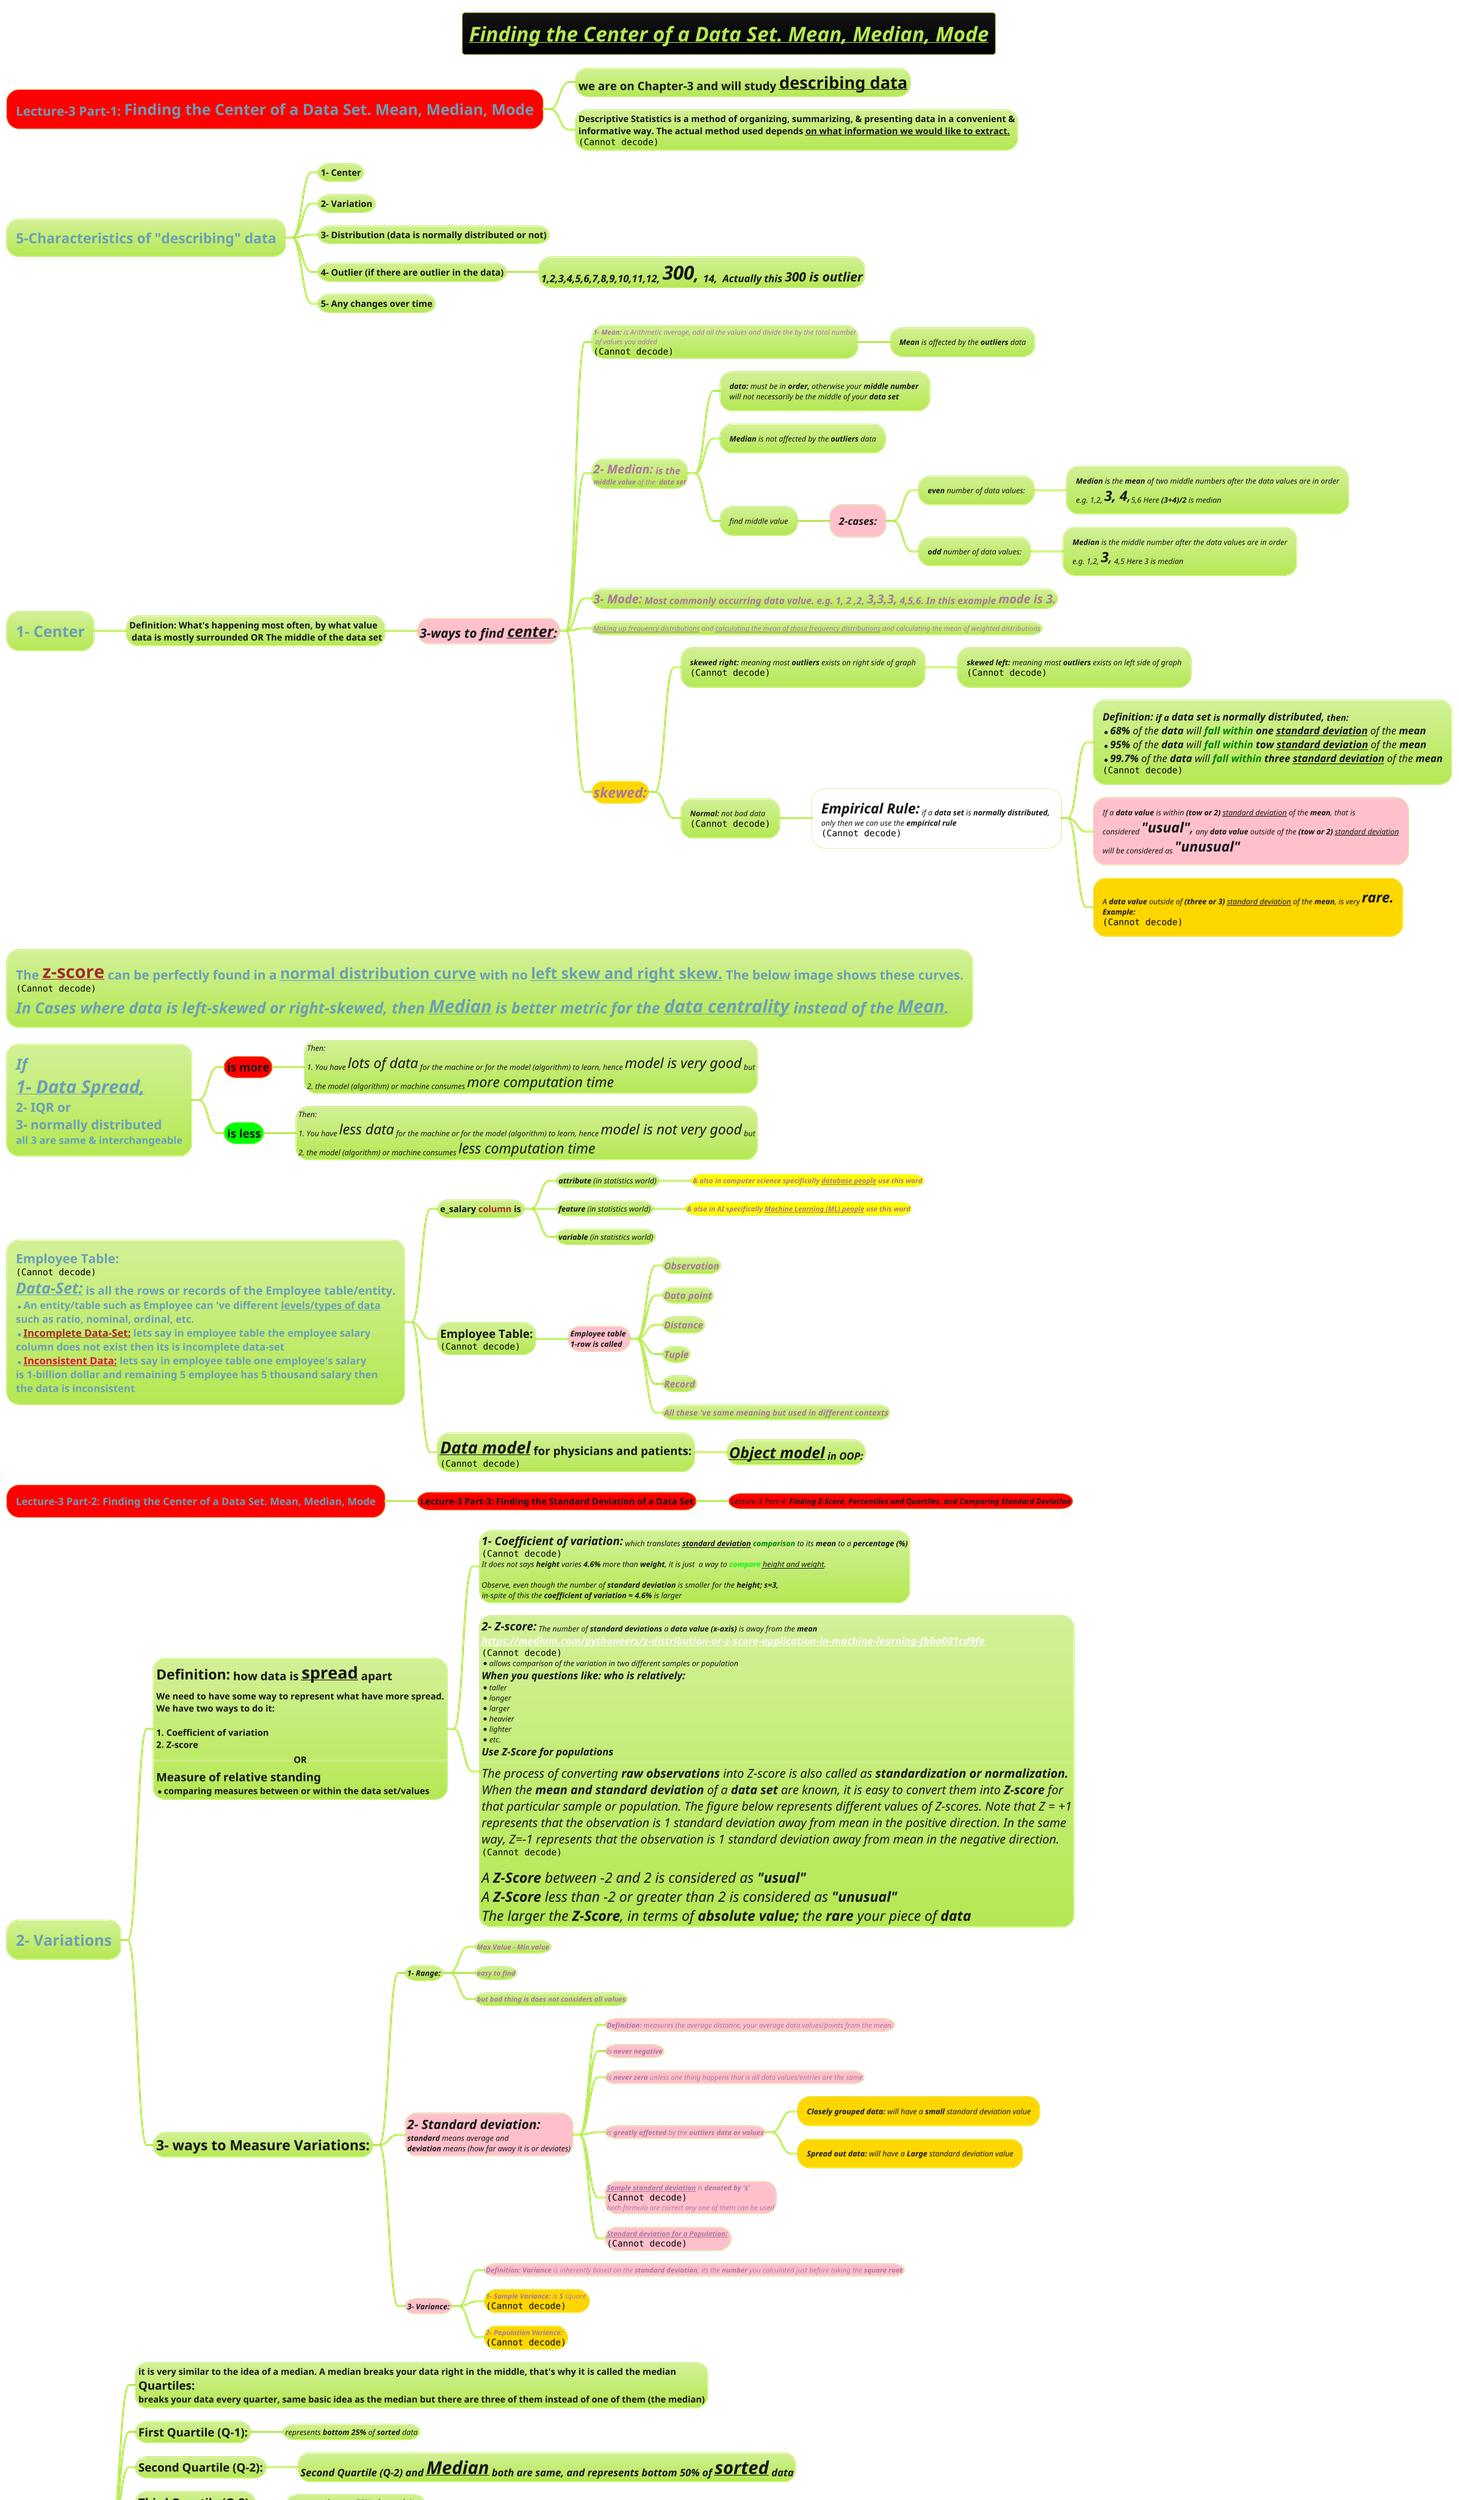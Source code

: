 @startmindmap
skinparam node {
    FontStyle italic
}
!theme hacker

title =__//Finding the Center of a Data Set. Mean, Median, Mode//__

*[#red] =Lecture-3 Part-1: **Finding the Center of a Data Set. Mean, Median, Mode**
** = we are on Chapter-3 and will study **__describing data__**

**:**Descriptive Statistics** is a **method** of organizing, summarizing, & presenting data in a convenient &
informative way. The actual **method** used depends **__on what information we would like to extract.__**
<img:images/img_31.png>;


* <size: 22>**5-Characteristics of "describing" data**
** **1- Center**
** **2- Variation**
** **3- Distribution** (data is normally distributed or not)
** **4- Outlier** (if there are outlier in the data)
*** = 1,2,3,4,5,6,7,8,9,10,11,12, <size:22>**300**, </size>14,  Actually this **300 is outlier**
** **5- Any changes over time**


* =**1- Center**
** **Definition:** What's happening most often, by what value\n data is mostly surrounded OR The **middle** of the data set
***[#pink] =**3-ways to find __center__:**
**** **1- Mean:** is Arithmetic average, add all the values and divide the by the total number\n of values you added\n<img:images/img_12.png>
***** **Mean** is affected by the **outliers** data
**** =**2- Median:** is the \n**middle value** of the  **data set**
***** **data:** must be in **order,** otherwise your **middle number** \nwill not necessarily be the middle of your **data set**
***** **Median** is not affected by the **outliers** data
***** find middle value
******[#pink] =2-cases:
******* **even** number of data values:
******** **Median** is the **mean** of two middle numbers after the data values are in order\ne.g. 1,2, <size:22>**3, 4**,</size>5,6 Here **(3+4)/2** is median
******* **odd** number of data values:
******** **Median** is the middle number after the data values are in order\ne.g. 1,2, <size:22>**3**,</size> 4,5 Here 3 is median
**** =**3- Mode:** Most commonly occurring data value. e.g. 1, 2 ,2, **3,3,3,** 4,5,6. In this example **mode is 3.**
**** __Making up frequency distributions__ and __calculating the mean of those frequency distributions__ and calculating the mean of weighted distributions
****[#gold] <size: 22>**skewed:**</size>
***** **skewed right:** meaning most** outliers** exists on right side of graph\n<img:images/img_13.png>
****** **skewed left:** meaning most **outliers** exists on left side of graph\n<img:images/img_14.png>
***** **Normal:** not bad data \n<img:images/img_15.png>
******[#white] <size:22>**Empirical Rule:**</size> if a **data set** is **normally distributed,** \nonly then we can use the **empirical rule**\n<img:images/img_22.png>
*******:==**Definition:** if a **data set** is **normally distributed,** then:
* <size:16>**68%** of the **data** will <color #green>**fall within**</color> **one __standard deviation__** of the **mean**
* <size:16>**95%** of the **data** will <color #green>**fall within**</color> **tow __standard deviation__** of the **mean**
* <size:16>**99.7%** of the **data** will <color #green>**fall within**</color> **three __standard deviation__** of the **mean**
<img:images/img_24.png>;


*******[#pink]:If a **data value** is within **(tow or 2)** __standard deviation__ of the **mean**, that is
considered <size:22>**"usual"**,</size> any **data value** outside of the **(tow or 2)** __standard deviation__
will be considered as <size:22>**"unusual"**</size>;

*******[#gold]:A **data value** outside of **(three or 3)** __standard deviation__ of the **mean**, is very <size:22>**rare.**</size>
**Example:**
<img:images/img_19.png>;

*:=The __<color #brown>z-score</color>__ can be perfectly found in a __normal distribution curve__ with no __left skew and right skew.__ The below image shows these curves.
<img:images/img_23.png>
=//In Cases where data is left-skewed or right-skewed, then __Median__ is better metric for the __data centrality__ instead of the __Mean__.//;

*:=//If//
=//__1- Data Spread,__//
=2- IQR or
=3- normally distributed
all 3 are same & interchangeable;
**[#red] =is more
***:Then:
# You have <size:22>lots of data</size> for the machine or for the model (algorithm) to learn, hence <size:22>model is very good</size> but
# the model (algorithm) or machine consumes <size:22>more computation time</size>;
**[#lime] =is less
***:Then:
# You have <size:22>less data</size> for the machine or for the model (algorithm) to learn, hence <size:22>model is not very good</size> but
# the model (algorithm) or machine consumes <size:22>less computation time</size>;

*:=Employee Table:
<img:images/img_35.png>
==//__**Data-Set:**__// is all the rows or records of the Employee table/entity.
*An **entity/table** such as Employee can 've different __levels/types of data__
such as ratio, nominal, ordinal, etc.
* <color:brown>__Incomplete Data-Set:__</color> lets say in employee table the employee salary
column does not exist then its is incomplete data-set
* <color:crimson>__Inconsistent Data:__</color> lets say in employee table one employee's salary
is 1-billion dollar and remaining 5 employee has 5 thousand salary then
the data is inconsistent;

** e_salary <color:brown>column</color> is
*** **attribute** (in statistics world)
****[#yellow]  **& also in computer science specifically __database people__ use this word**
*** **feature** (in statistics world)
****[#yellow]  **& also in AI specifically __Machine Learning (ML) people__ use this word**
*** **variable** (in statistics world)
** =Employee Table: \n<img:images/img_41.png>
***[#pink] **Employee table** \n**1-row is called**
**** =Observation
**** =Data point
**** =Distance
**** =Tuple
**** =Record
**** ==All these 've same meaning but used in different contexts
** =//__Data model__// for physicians and patients: \n<img:images/img_36.png>
*** =//__Object model__// in OOP:

*[#red] Lecture-3 Part-2: **Finding the Center of a Data Set. Mean, Median, Mode**
**[#red] Lecture-3 Part-3: **Finding the Standard Deviation of a Data Set**
***[#red] Lecture-3 Part-4: **Finding Z-Score, Percentiles and Quartiles, and Comparing Standard Deviation**


* =**2- Variations**
**:=**Definition:** how data is **__spread__** apart
----
We need to have some way to represent what have more spread.
We have **two ways** to do it:

# **Coefficient of variation**
# **Z-score**
==**OR**==
=Measure of relative standing
* **comparing measures** between or within the **data set/values**;

***:<size:18>**1- Coefficient of variation:**</size> which translates __**standard deviation**__ <color #green>**comparison**</color> to its **mean** to a **percentage (%)**
<img:images/img_20.png>
It does not says **height** varies **4.6%** more than **weight**, it is just  a way to <color #lime>**compare**</color> __height and weight__.

Observe, even though the number of **standard deviation** is smaller for the **height; s=3,**
in-spite of this the **coefficient of variation = 4.6%** is larger;

***:<size:18>**2- Z-score:**</size> The number of **standard deviations** a **data value (x-axis)** is away from the **mean**
= [[https://medium.com/pythoneers/z-distribution-or-z-score-application-in-machine-learning-fbba081cd9fe]]
<img:images/img_21.png>
* allows comparison of the variation in two different samples or population
=When you questions like: who is relatively:
* taller
* longer
* larger
* heavier
* lighter
* etc.
=Use Z-Score for populations
====
<size:19>The process of converting **raw observations** into Z-score is also called as **standardization or normalization.**
<size:19>When the **mean and standard deviation** of a **data set** are known, it is easy to convert them into **Z-score** for
<size:19>that particular sample or population. The figure below represents different values of Z-scores. Note that Z = +1
<size:19>represents that the observation is 1 standard deviation away from mean in the positive direction. In the same
<size:19>way, Z=-1 represents that the observation is 1 standard deviation away from mean in the negative direction.
<img:images/img_25.png>

<size:22>A **Z-Score** between -2 and 2 is considered as **"usual"**
<size:22>A **Z-Score** less than -2 or greater than 2 is considered as **"unusual"**
<size:22>The larger the **Z-Score**, in terms of **absolute value;** the **rare** your piece of **data**;

** =**3- ways to Measure Variations:**
*** **1- Range:**
**** **Max Value - Min value**
**** **easy to find**
**** **but bad thing is does not considers all values**
***[#pink] =**2- Standard deviation:** \n**standard** means average and\n**deviation** means (how far away it is or deviates)
****[#pink] **Definition:** measures the average distance, your average data values/points from the mean.
****[#pink] is **never negative**
****[#pink] is **never zero** unless one thing happens that is all data values/entries are the same
****[#pink] is **greatly affected** by the **outliers data or values**
*****[#gold] **Closely grouped data:** will have a **small** standard deviation value
*****[#gold] **Spread out data:** will have a **Large** standard deviation value
****[#pink] **__Sample standard deviation__** is **denoted by 's'** \n<img:images/img_16.png> \nboth formula are correct any one of them can be used
****[#pink] **__Standard deviation for a Population:__** \n<img:images/img_17.png>


***[#pink] **3- Variance:**
****[#pink] **Definition:** **Variance** is inherently based on the **standard deviation**, its the **number** you calculated just before taking the **square root**
****[#gold] **1- Sample Variance:** is **S** square \n<img:images/img_18.png>
****[#gold] **2- Population Variance:**\n<img:images/img_18.png>

*[#red] =//**Quartiles**//
**:it is very similar to the idea of a **median**. A median breaks your data right in the middle, that's why it is called the median
= Quartiles:
breaks your data every **quarter**, same basic idea as the median but there are three of them instead of one of them (the median);
** =First Quartile (Q-1):
*** represents **bottom 25%** of **sorted** data
** =Second Quartile (Q-2):
*** =Second Quartile (Q-2) and //**__Median__**// both are same, and represents bottom 50% of //__**sorted**__// data
** =Third Quartile (Q-3):
*** represents **bottom 75%** of **sorted** data

** =IQR (Inter Quartile Range)
*** =**IQR = Q3 - Q1** \n represents middle 50% of data
*** = 5-Number Summary:
**** =1- minimum (min)
**** =2- Q1
****[#pink] =3- Median
**** =4- Q3
**** =5- maximum (max)
**** =Box Plot
*** = 5-Number Summary:\n<img:images/img_27.png>\n<img:images/img_28.png>

* =//**__Box plot__**//
** <img:images/img_29.png>
*** <img:images/img_30.png>


* =Percentiles
** Separates data into 100 parts, Therefore, there are 99 percentiles\n <img:images/img_26.png>
** **Example:** lets say you <size:22> score 78 on a test/exam </size> and you want to figure out the percentile for the class, you should find out how many people did worse than you.


* =//4- Outlier//
**:=Given below is the method to find the outliers //**__mathematically__**//
=Step-1: Find IQR, that is IQR = Q3- Q1
=Step-2: <color #green>1.5</color> * (IQR) = ( ? )
=Step-3: Q1 - <color #green>1.5</color> * (IQR)
=Step-4: Q3 + <color #green>1.5</color> * (IQR);
@endmindmap
